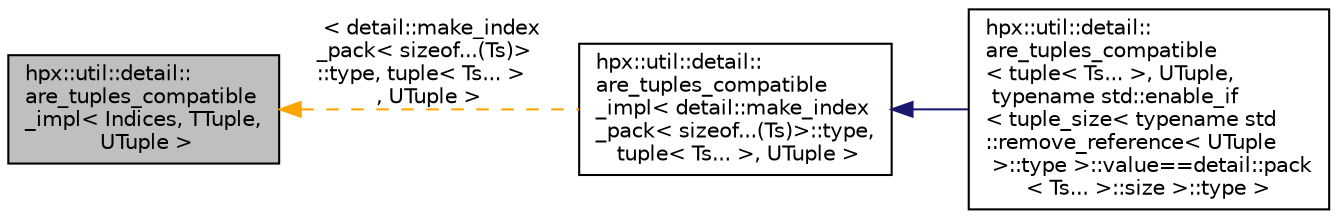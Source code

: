 digraph "hpx::util::detail::are_tuples_compatible_impl&lt; Indices, TTuple, UTuple &gt;"
{
  edge [fontname="Helvetica",fontsize="10",labelfontname="Helvetica",labelfontsize="10"];
  node [fontname="Helvetica",fontsize="10",shape=record];
  rankdir="LR";
  Node0 [label="hpx::util::detail::\lare_tuples_compatible\l_impl\< Indices, TTuple,\l UTuple \>",height=0.2,width=0.4,color="black", fillcolor="grey75", style="filled", fontcolor="black"];
  Node0 -> Node1 [dir="back",color="orange",fontsize="10",style="dashed",label=" \< detail::make_index\l_pack\< sizeof...(Ts)\>\l::type, tuple\< Ts... \>\l, UTuple \>" ,fontname="Helvetica"];
  Node1 [label="hpx::util::detail::\lare_tuples_compatible\l_impl\< detail::make_index\l_pack\< sizeof...(Ts)\>::type,\l tuple\< Ts... \>, UTuple \>",height=0.2,width=0.4,color="black", fillcolor="white", style="filled",URL="$d0/d45/structhpx_1_1util_1_1detail_1_1are__tuples__compatible__impl.html"];
  Node1 -> Node2 [dir="back",color="midnightblue",fontsize="10",style="solid",fontname="Helvetica"];
  Node2 [label="hpx::util::detail::\lare_tuples_compatible\l\< tuple\< Ts... \>, UTuple,\l typename std::enable_if\l\< tuple_size\< typename std\l::remove_reference\< UTuple\l \>::type \>::value==detail::pack\l\< Ts... \>::size \>::type \>",height=0.2,width=0.4,color="black", fillcolor="white", style="filled",URL="$df/d60/structhpx_1_1util_1_1detail_1_1are__tuples__compatible_3_01tuple_3_01_ts_8_8_8_01_4_00_01_u_tuplba537544f98cac719e18475592b73071.html"];
}
